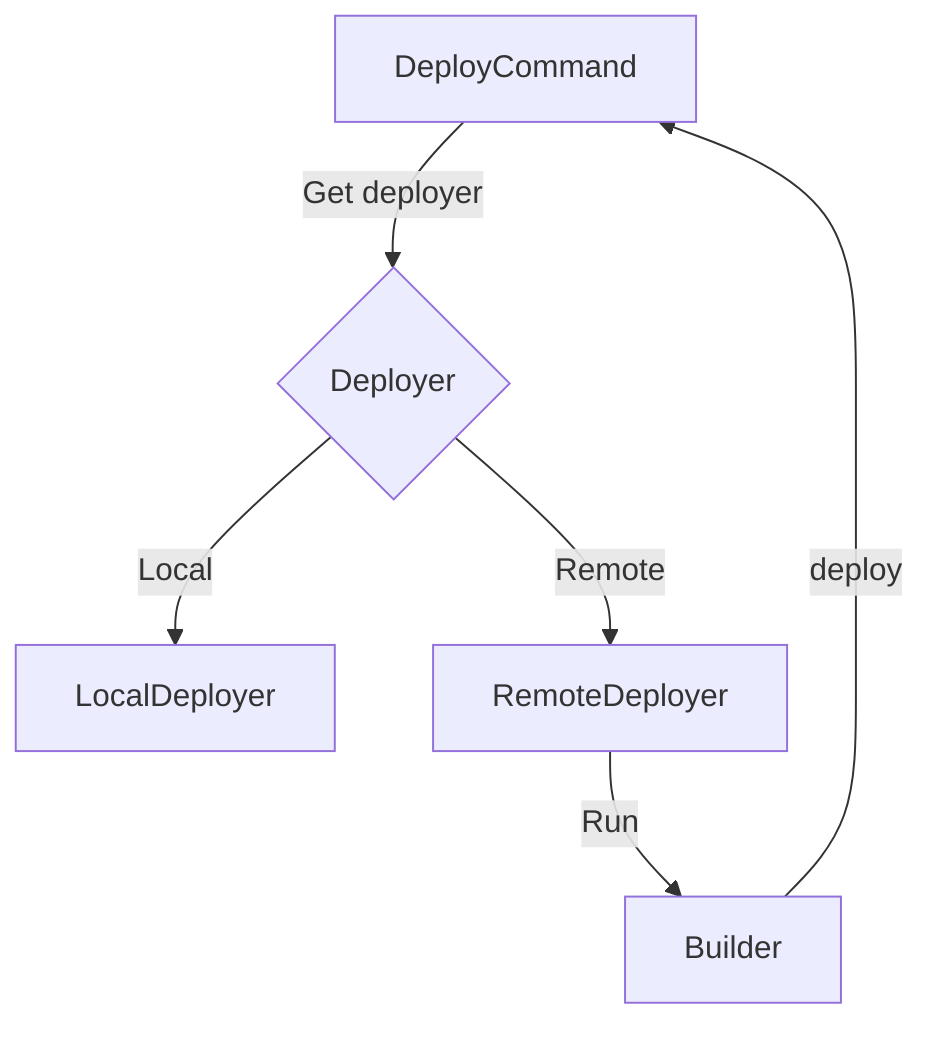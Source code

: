flowchart 
    A[DeployCommand] -->|Get deployer| B{Deployer}
    B -->|Local| C[LocalDeployer]
    B -->|Remote| D[RemoteDeployer]
    D -->|Run| F[Builder]
    F -->|deploy| A